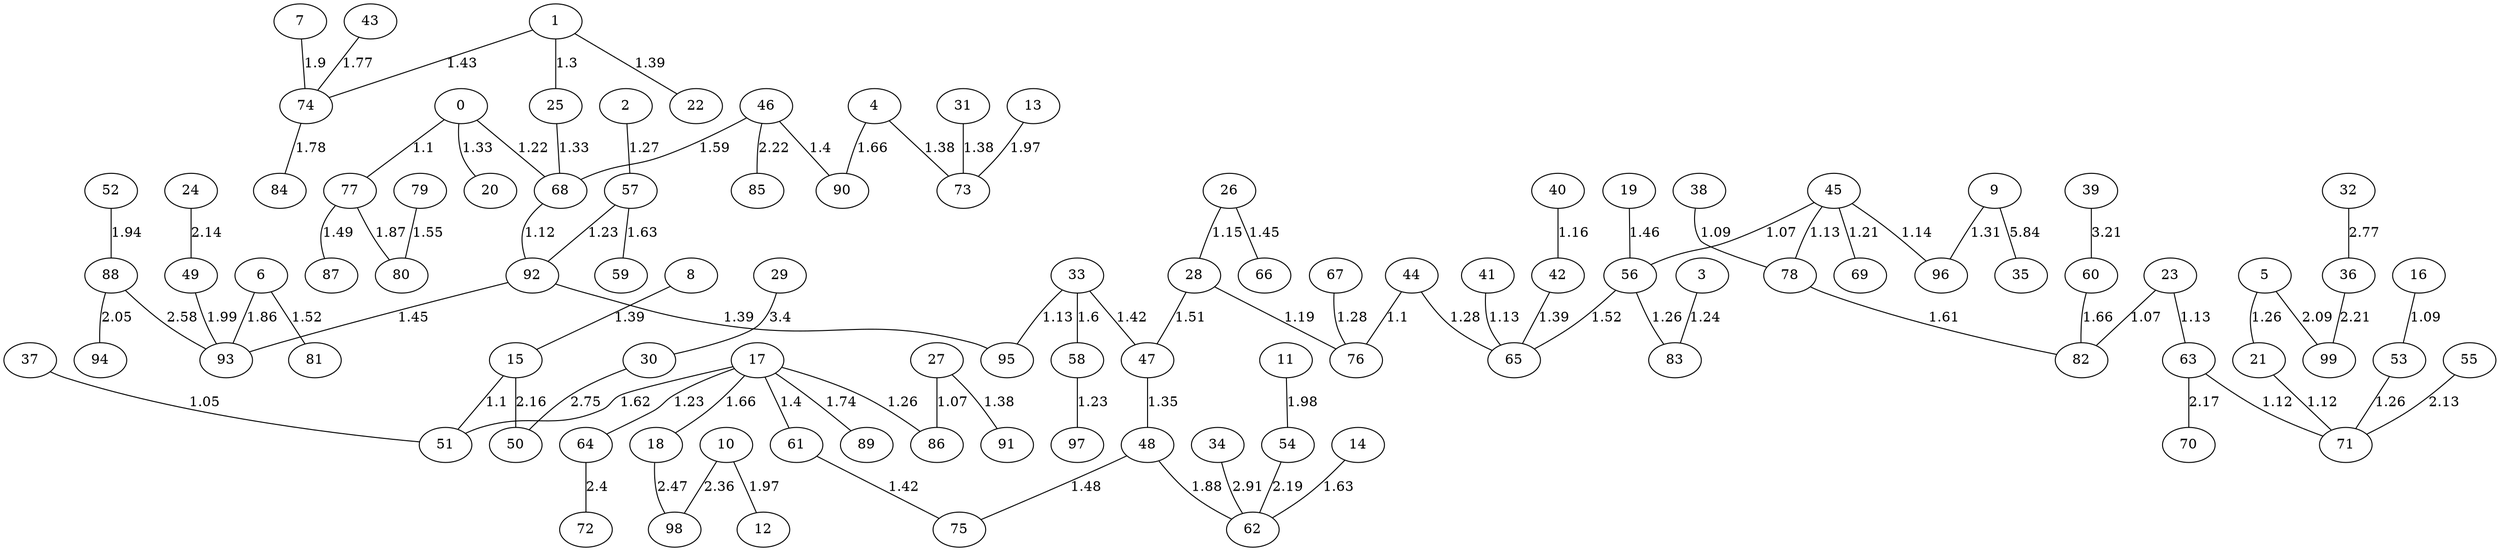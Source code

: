 graph G{
"45";
"4";
"91";
"79";
"26";
"95";
"7";
"98";
"64";
"31";
"20";
"75";
"38";
"6";
"77";
"63";
"87";
"25";
"15";
"13";
"80";
"28";
"97";
"36";
"24";
"76";
"65";
"5";
"68";
"16";
"83";
"81";
"8";
"52";
"86";
"14";
"59";
"18";
"23";
"1";
"35";
"88";
"19";
"82";
"33";
"47";
"21";
"99";
"51";
"30";
"32";
"74";
"93";
"17";
"39";
"56";
"54";
"78";
"40";
"53";
"37";
"22";
"11";
"58";
"0";
"57";
"60";
"94";
"44";
"49";
"10";
"48";
"34";
"46";
"70";
"2";
"67";
"89";
"66";
"27";
"3";
"85";
"92";
"96";
"90";
"9";
"29";
"62";
"55";
"72";
"42";
"12";
"84";
"61";
"71";
"43";
"69";
"50";
"41";
"73";
"37"--"51"[label="1.05"];
"23"--"82"[label="1.07"];
"27"--"86"[label="1.07"];
"45"--"56"[label="1.07"];
"16"--"53"[label="1.09"];
"38"--"78"[label="1.09"];
"0"--"77"[label="1.1"];
"44"--"76"[label="1.1"];
"15"--"51"[label="1.1"];
"68"--"92"[label="1.12"];
"21"--"71"[label="1.12"];
"63"--"71"[label="1.12"];
"23"--"63"[label="1.13"];
"45"--"78"[label="1.13"];
"33"--"95"[label="1.13"];
"41"--"65"[label="1.13"];
"45"--"96"[label="1.14"];
"26"--"28"[label="1.15"];
"40"--"42"[label="1.16"];
"28"--"76"[label="1.19"];
"45"--"69"[label="1.21"];
"0"--"68"[label="1.22"];
"58"--"97"[label="1.23"];
"17"--"64"[label="1.23"];
"57"--"92"[label="1.23"];
"3"--"83"[label="1.24"];
"53"--"71"[label="1.26"];
"5"--"21"[label="1.26"];
"56"--"83"[label="1.26"];
"17"--"86"[label="1.26"];
"2"--"57"[label="1.27"];
"67"--"76"[label="1.28"];
"44"--"65"[label="1.28"];
"1"--"25"[label="1.3"];
"9"--"96"[label="1.31"];
"0"--"20"[label="1.33"];
"25"--"68"[label="1.33"];
"47"--"48"[label="1.35"];
"4"--"73"[label="1.38"];
"31"--"73"[label="1.38"];
"27"--"91"[label="1.38"];
"42"--"65"[label="1.39"];
"1"--"22"[label="1.39"];
"92"--"95"[label="1.39"];
"8"--"15"[label="1.39"];
"46"--"90"[label="1.4"];
"17"--"61"[label="1.4"];
"61"--"75"[label="1.42"];
"33"--"47"[label="1.42"];
"1"--"74"[label="1.43"];
"92"--"93"[label="1.45"];
"26"--"66"[label="1.45"];
"19"--"56"[label="1.46"];
"48"--"75"[label="1.48"];
"77"--"87"[label="1.49"];
"28"--"47"[label="1.51"];
"56"--"65"[label="1.52"];
"6"--"81"[label="1.52"];
"79"--"80"[label="1.55"];
"46"--"68"[label="1.59"];
"33"--"58"[label="1.6"];
"78"--"82"[label="1.61"];
"17"--"51"[label="1.62"];
"57"--"59"[label="1.63"];
"14"--"62"[label="1.63"];
"4"--"90"[label="1.66"];
"60"--"82"[label="1.66"];
"17"--"18"[label="1.66"];
"17"--"89"[label="1.74"];
"43"--"74"[label="1.77"];
"74"--"84"[label="1.78"];
"6"--"93"[label="1.86"];
"77"--"80"[label="1.87"];
"48"--"62"[label="1.88"];
"7"--"74"[label="1.9"];
"52"--"88"[label="1.94"];
"13"--"73"[label="1.97"];
"10"--"12"[label="1.97"];
"11"--"54"[label="1.98"];
"49"--"93"[label="1.99"];
"88"--"94"[label="2.05"];
"5"--"99"[label="2.09"];
"55"--"71"[label="2.13"];
"24"--"49"[label="2.14"];
"15"--"50"[label="2.16"];
"63"--"70"[label="2.17"];
"54"--"62"[label="2.19"];
"36"--"99"[label="2.21"];
"46"--"85"[label="2.22"];
"10"--"98"[label="2.36"];
"64"--"72"[label="2.4"];
"18"--"98"[label="2.47"];
"88"--"93"[label="2.58"];
"30"--"50"[label="2.75"];
"32"--"36"[label="2.77"];
"34"--"62"[label="2.91"];
"39"--"60"[label="3.21"];
"29"--"30"[label="3.4"];
"9"--"35"[label="5.84"];
}
